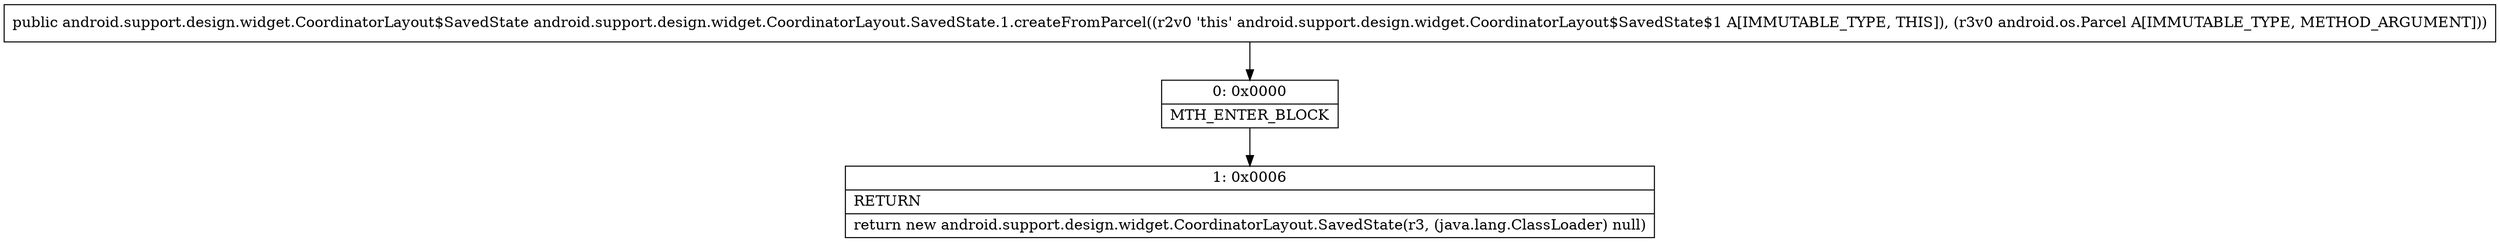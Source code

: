 digraph "CFG forandroid.support.design.widget.CoordinatorLayout.SavedState.1.createFromParcel(Landroid\/os\/Parcel;)Landroid\/support\/design\/widget\/CoordinatorLayout$SavedState;" {
Node_0 [shape=record,label="{0\:\ 0x0000|MTH_ENTER_BLOCK\l}"];
Node_1 [shape=record,label="{1\:\ 0x0006|RETURN\l|return new android.support.design.widget.CoordinatorLayout.SavedState(r3, (java.lang.ClassLoader) null)\l}"];
MethodNode[shape=record,label="{public android.support.design.widget.CoordinatorLayout$SavedState android.support.design.widget.CoordinatorLayout.SavedState.1.createFromParcel((r2v0 'this' android.support.design.widget.CoordinatorLayout$SavedState$1 A[IMMUTABLE_TYPE, THIS]), (r3v0 android.os.Parcel A[IMMUTABLE_TYPE, METHOD_ARGUMENT])) }"];
MethodNode -> Node_0;
Node_0 -> Node_1;
}


